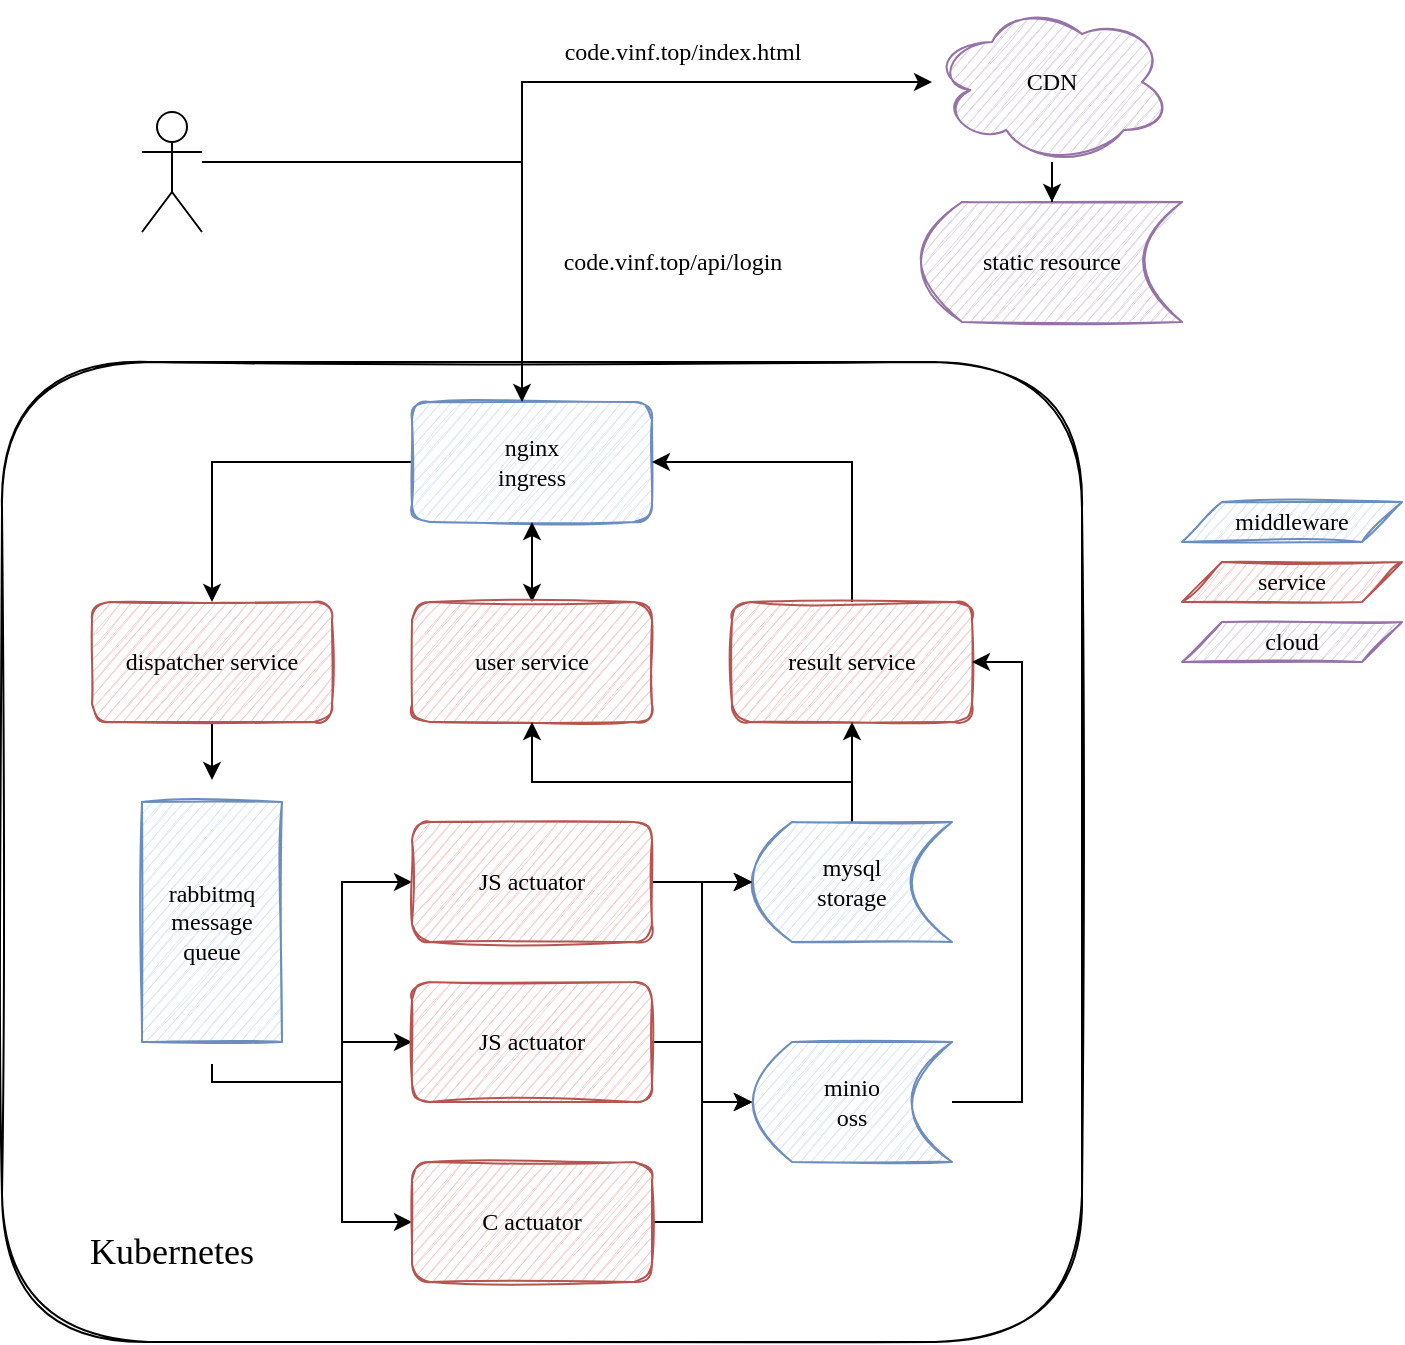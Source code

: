 <mxfile version="20.6.0" type="device"><diagram id="q7vQLg7OBalnr0BxojSl" name="Page-1"><mxGraphModel dx="1248" dy="686" grid="1" gridSize="10" guides="1" tooltips="1" connect="1" arrows="1" fold="1" page="1" pageScale="1" pageWidth="827" pageHeight="1169" math="0" shadow="0"><root><mxCell id="0"/><mxCell id="1" parent="0"/><mxCell id="LE32pPGSYlngA2Qh8-CB-3" value="" style="rounded=1;whiteSpace=wrap;html=1;shadow=0;sketch=1;fontFamily=Comic Sans MS;" vertex="1" parent="1"><mxGeometry x="120" y="220" width="540" height="490" as="geometry"/></mxCell><mxCell id="D1Xse_qxeRlqpUek2DB9-17" style="edgeStyle=orthogonalEdgeStyle;rounded=0;orthogonalLoop=1;jettySize=auto;html=1;fontFamily=Comic Sans MS;" parent="1" source="D1Xse_qxeRlqpUek2DB9-1" target="D1Xse_qxeRlqpUek2DB9-4" edge="1"><mxGeometry relative="1" as="geometry"/></mxCell><mxCell id="D1Xse_qxeRlqpUek2DB9-1" value="nginx&lt;br&gt;ingress" style="rounded=1;whiteSpace=wrap;html=1;fillColor=#dae8fc;strokeColor=#6c8ebf;fillStyle=hatch;sketch=1;fontFamily=Comic Sans MS;" parent="1" vertex="1"><mxGeometry x="325" y="240" width="120" height="60" as="geometry"/></mxCell><mxCell id="D1Xse_qxeRlqpUek2DB9-12" style="edgeStyle=orthogonalEdgeStyle;rounded=0;orthogonalLoop=1;jettySize=auto;html=1;fontFamily=Comic Sans MS;" parent="1" source="D1Xse_qxeRlqpUek2DB9-2" target="D1Xse_qxeRlqpUek2DB9-1" edge="1"><mxGeometry relative="1" as="geometry"><Array as="points"><mxPoint x="380" y="120"/></Array></mxGeometry></mxCell><mxCell id="LE32pPGSYlngA2Qh8-CB-8" style="edgeStyle=orthogonalEdgeStyle;rounded=0;orthogonalLoop=1;jettySize=auto;html=1;fontFamily=Comic Sans MS;fontSize=18;" edge="1" parent="1" source="D1Xse_qxeRlqpUek2DB9-2" target="D1Xse_qxeRlqpUek2DB9-9"><mxGeometry relative="1" as="geometry"><Array as="points"><mxPoint x="380" y="120"/><mxPoint x="380" y="80"/></Array></mxGeometry></mxCell><mxCell id="D1Xse_qxeRlqpUek2DB9-2" value="" style="shape=umlActor;verticalLabelPosition=bottom;verticalAlign=top;html=1;outlineConnect=0;fontFamily=Comic Sans MS;" parent="1" vertex="1"><mxGeometry x="190" y="95" width="30" height="60" as="geometry"/></mxCell><mxCell id="D1Xse_qxeRlqpUek2DB9-66" value="" style="edgeStyle=orthogonalEdgeStyle;rounded=0;orthogonalLoop=1;jettySize=auto;html=1;startArrow=classic;startFill=1;fontFamily=Comic Sans MS;" parent="1" source="D1Xse_qxeRlqpUek2DB9-3" target="D1Xse_qxeRlqpUek2DB9-1" edge="1"><mxGeometry relative="1" as="geometry"/></mxCell><mxCell id="D1Xse_qxeRlqpUek2DB9-3" value="user service" style="rounded=1;whiteSpace=wrap;html=1;sketch=1;fillColor=#f8cecc;strokeColor=#b85450;fontFamily=Comic Sans MS;" parent="1" vertex="1"><mxGeometry x="325" y="340" width="120" height="60" as="geometry"/></mxCell><mxCell id="D1Xse_qxeRlqpUek2DB9-40" value="" style="edgeStyle=orthogonalEdgeStyle;rounded=0;orthogonalLoop=1;jettySize=auto;html=1;fontFamily=Comic Sans MS;" parent="1" source="D1Xse_qxeRlqpUek2DB9-4" target="D1Xse_qxeRlqpUek2DB9-8" edge="1"><mxGeometry relative="1" as="geometry"/></mxCell><mxCell id="D1Xse_qxeRlqpUek2DB9-4" value="dispatcher service" style="rounded=1;whiteSpace=wrap;html=1;sketch=1;fillColor=#f8cecc;strokeColor=#b85450;fontFamily=Comic Sans MS;" parent="1" vertex="1"><mxGeometry x="165" y="340" width="120" height="60" as="geometry"/></mxCell><mxCell id="D1Xse_qxeRlqpUek2DB9-70" style="edgeStyle=orthogonalEdgeStyle;rounded=0;orthogonalLoop=1;jettySize=auto;html=1;startArrow=none;startFill=0;fontFamily=Comic Sans MS;" parent="1" source="D1Xse_qxeRlqpUek2DB9-5" target="D1Xse_qxeRlqpUek2DB9-1" edge="1"><mxGeometry relative="1" as="geometry"><Array as="points"><mxPoint x="545" y="270"/></Array></mxGeometry></mxCell><mxCell id="D1Xse_qxeRlqpUek2DB9-5" value="result service" style="rounded=1;whiteSpace=wrap;html=1;sketch=1;fillColor=#f8cecc;strokeColor=#b85450;fontFamily=Comic Sans MS;" parent="1" vertex="1"><mxGeometry x="485" y="340" width="120" height="60" as="geometry"/></mxCell><mxCell id="D1Xse_qxeRlqpUek2DB9-67" style="edgeStyle=orthogonalEdgeStyle;rounded=0;orthogonalLoop=1;jettySize=auto;html=1;startArrow=none;startFill=0;fontFamily=Comic Sans MS;" parent="1" source="D1Xse_qxeRlqpUek2DB9-6" target="D1Xse_qxeRlqpUek2DB9-3" edge="1"><mxGeometry relative="1" as="geometry"><Array as="points"><mxPoint x="545" y="430"/><mxPoint x="385" y="430"/></Array></mxGeometry></mxCell><mxCell id="D1Xse_qxeRlqpUek2DB9-69" style="edgeStyle=orthogonalEdgeStyle;rounded=0;orthogonalLoop=1;jettySize=auto;html=1;startArrow=none;startFill=0;fontFamily=Comic Sans MS;" parent="1" source="D1Xse_qxeRlqpUek2DB9-6" target="D1Xse_qxeRlqpUek2DB9-5" edge="1"><mxGeometry relative="1" as="geometry"/></mxCell><mxCell id="D1Xse_qxeRlqpUek2DB9-6" value="mysql&lt;br&gt;storage" style="shape=dataStorage;whiteSpace=wrap;html=1;fixedSize=1;fillColor=#dae8fc;strokeColor=#6c8ebf;fillStyle=hatch;sketch=1;fontFamily=Comic Sans MS;" parent="1" vertex="1"><mxGeometry x="495" y="450" width="100" height="60" as="geometry"/></mxCell><mxCell id="D1Xse_qxeRlqpUek2DB9-7" value="static resource" style="shape=dataStorage;whiteSpace=wrap;html=1;fixedSize=1;fillColor=#e1d5e7;strokeColor=#9673a6;sketch=1;fontFamily=Comic Sans MS;" parent="1" vertex="1"><mxGeometry x="580" y="140" width="130" height="60" as="geometry"/></mxCell><mxCell id="D1Xse_qxeRlqpUek2DB9-48" style="edgeStyle=orthogonalEdgeStyle;rounded=0;orthogonalLoop=1;jettySize=auto;html=1;exitX=0.5;exitY=1;exitDx=0;exitDy=0;fontFamily=Comic Sans MS;" parent="1" source="D1Xse_qxeRlqpUek2DB9-8" target="D1Xse_qxeRlqpUek2DB9-27" edge="1"><mxGeometry relative="1" as="geometry"><Array as="points"><mxPoint x="225" y="580"/><mxPoint x="290" y="580"/><mxPoint x="290" y="560"/></Array></mxGeometry></mxCell><mxCell id="D1Xse_qxeRlqpUek2DB9-49" style="edgeStyle=orthogonalEdgeStyle;rounded=0;orthogonalLoop=1;jettySize=auto;html=1;fontFamily=Comic Sans MS;" parent="1" source="D1Xse_qxeRlqpUek2DB9-8" target="D1Xse_qxeRlqpUek2DB9-32" edge="1"><mxGeometry relative="1" as="geometry"><Array as="points"><mxPoint x="225" y="580"/><mxPoint x="290" y="580"/><mxPoint x="290" y="650"/></Array></mxGeometry></mxCell><mxCell id="D1Xse_qxeRlqpUek2DB9-50" style="edgeStyle=orthogonalEdgeStyle;rounded=0;orthogonalLoop=1;jettySize=auto;html=1;fontFamily=Comic Sans MS;" parent="1" source="D1Xse_qxeRlqpUek2DB9-8" target="D1Xse_qxeRlqpUek2DB9-30" edge="1"><mxGeometry relative="1" as="geometry"><Array as="points"><mxPoint x="225" y="580"/><mxPoint x="290" y="580"/><mxPoint x="290" y="480"/></Array></mxGeometry></mxCell><mxCell id="D1Xse_qxeRlqpUek2DB9-8" value="rabbitmq&lt;br&gt;message queue" style="rounded=0;whiteSpace=wrap;html=1;fillColor=#dae8fc;strokeColor=#6c8ebf;fillStyle=hatch;strokeWidth=1;perimeterSpacing=11;sketch=1;fontFamily=Comic Sans MS;" parent="1" vertex="1"><mxGeometry x="190" y="440" width="70" height="120" as="geometry"/></mxCell><mxCell id="D1Xse_qxeRlqpUek2DB9-14" style="edgeStyle=orthogonalEdgeStyle;rounded=0;orthogonalLoop=1;jettySize=auto;html=1;fontFamily=Comic Sans MS;" parent="1" source="D1Xse_qxeRlqpUek2DB9-9" target="D1Xse_qxeRlqpUek2DB9-7" edge="1"><mxGeometry relative="1" as="geometry"/></mxCell><mxCell id="D1Xse_qxeRlqpUek2DB9-9" value="CDN" style="ellipse;shape=cloud;whiteSpace=wrap;html=1;fillColor=#e1d5e7;strokeColor=#9673a6;sketch=1;fontFamily=Comic Sans MS;" parent="1" vertex="1"><mxGeometry x="585" y="40" width="120" height="80" as="geometry"/></mxCell><mxCell id="D1Xse_qxeRlqpUek2DB9-11" value="code.vinf.top/index.html" style="text;html=1;align=center;verticalAlign=middle;resizable=0;points=[];autosize=1;strokeColor=none;fillColor=none;fontFamily=Comic Sans MS;" parent="1" vertex="1"><mxGeometry x="380" y="50" width="160" height="30" as="geometry"/></mxCell><mxCell id="D1Xse_qxeRlqpUek2DB9-15" value="code.vinf.top/api/login" style="text;html=1;align=center;verticalAlign=middle;resizable=0;points=[];autosize=1;strokeColor=none;fillColor=none;fontFamily=Comic Sans MS;" parent="1" vertex="1"><mxGeometry x="380" y="155" width="150" height="30" as="geometry"/></mxCell><mxCell id="D1Xse_qxeRlqpUek2DB9-71" style="edgeStyle=orthogonalEdgeStyle;rounded=0;orthogonalLoop=1;jettySize=auto;html=1;startArrow=none;startFill=0;fontFamily=Comic Sans MS;" parent="1" source="D1Xse_qxeRlqpUek2DB9-19" target="D1Xse_qxeRlqpUek2DB9-5" edge="1"><mxGeometry relative="1" as="geometry"><Array as="points"><mxPoint x="630" y="590"/><mxPoint x="630" y="370.0"/></Array></mxGeometry></mxCell><mxCell id="D1Xse_qxeRlqpUek2DB9-19" value="minio&lt;br&gt;oss" style="shape=dataStorage;whiteSpace=wrap;html=1;fixedSize=1;fillColor=#dae8fc;strokeColor=#6c8ebf;fillStyle=hatch;sketch=1;fontFamily=Comic Sans MS;" parent="1" vertex="1"><mxGeometry x="495" y="560" width="100" height="60" as="geometry"/></mxCell><mxCell id="D1Xse_qxeRlqpUek2DB9-55" style="edgeStyle=orthogonalEdgeStyle;rounded=0;orthogonalLoop=1;jettySize=auto;html=1;fontFamily=Comic Sans MS;" parent="1" source="D1Xse_qxeRlqpUek2DB9-27" target="D1Xse_qxeRlqpUek2DB9-6" edge="1"><mxGeometry relative="1" as="geometry"><Array as="points"><mxPoint x="470" y="560"/><mxPoint x="470" y="480"/></Array></mxGeometry></mxCell><mxCell id="D1Xse_qxeRlqpUek2DB9-59" style="edgeStyle=orthogonalEdgeStyle;rounded=0;orthogonalLoop=1;jettySize=auto;html=1;fontFamily=Comic Sans MS;" parent="1" source="D1Xse_qxeRlqpUek2DB9-27" target="D1Xse_qxeRlqpUek2DB9-19" edge="1"><mxGeometry relative="1" as="geometry"/></mxCell><mxCell id="D1Xse_qxeRlqpUek2DB9-27" value="JS actuator" style="rounded=1;whiteSpace=wrap;html=1;fillColor=#f8cecc;strokeColor=#b85450;sketch=1;fontFamily=Comic Sans MS;" parent="1" vertex="1"><mxGeometry x="325" y="530" width="120" height="60" as="geometry"/></mxCell><mxCell id="D1Xse_qxeRlqpUek2DB9-28" value="middleware" style="shape=parallelogram;perimeter=parallelogramPerimeter;whiteSpace=wrap;html=1;fixedSize=1;rounded=0;shadow=0;glass=0;sketch=1;fillStyle=hatch;strokeWidth=1;fillColor=#dae8fc;strokeColor=#6c8ebf;fontFamily=Comic Sans MS;" parent="1" vertex="1"><mxGeometry x="710" y="290" width="110" height="20" as="geometry"/></mxCell><mxCell id="D1Xse_qxeRlqpUek2DB9-53" value="" style="edgeStyle=orthogonalEdgeStyle;rounded=0;orthogonalLoop=1;jettySize=auto;html=1;fontFamily=Comic Sans MS;" parent="1" source="D1Xse_qxeRlqpUek2DB9-30" target="D1Xse_qxeRlqpUek2DB9-6" edge="1"><mxGeometry relative="1" as="geometry"/></mxCell><mxCell id="D1Xse_qxeRlqpUek2DB9-60" style="edgeStyle=orthogonalEdgeStyle;rounded=0;orthogonalLoop=1;jettySize=auto;html=1;fontFamily=Comic Sans MS;" parent="1" source="D1Xse_qxeRlqpUek2DB9-30" target="D1Xse_qxeRlqpUek2DB9-19" edge="1"><mxGeometry relative="1" as="geometry"><Array as="points"><mxPoint x="470" y="480"/><mxPoint x="470" y="590"/></Array></mxGeometry></mxCell><mxCell id="D1Xse_qxeRlqpUek2DB9-30" value="JS actuator" style="rounded=1;whiteSpace=wrap;html=1;fillColor=#f8cecc;strokeColor=#b85450;sketch=1;fontFamily=Comic Sans MS;" parent="1" vertex="1"><mxGeometry x="325" y="450" width="120" height="60" as="geometry"/></mxCell><mxCell id="D1Xse_qxeRlqpUek2DB9-56" style="edgeStyle=orthogonalEdgeStyle;rounded=0;orthogonalLoop=1;jettySize=auto;html=1;fontFamily=Comic Sans MS;" parent="1" source="D1Xse_qxeRlqpUek2DB9-32" target="D1Xse_qxeRlqpUek2DB9-6" edge="1"><mxGeometry relative="1" as="geometry"><Array as="points"><mxPoint x="470" y="650"/><mxPoint x="470" y="480"/></Array></mxGeometry></mxCell><mxCell id="D1Xse_qxeRlqpUek2DB9-58" style="edgeStyle=orthogonalEdgeStyle;rounded=0;orthogonalLoop=1;jettySize=auto;html=1;fontFamily=Comic Sans MS;" parent="1" source="D1Xse_qxeRlqpUek2DB9-32" target="D1Xse_qxeRlqpUek2DB9-19" edge="1"><mxGeometry relative="1" as="geometry"/></mxCell><mxCell id="D1Xse_qxeRlqpUek2DB9-32" value="C actuator" style="rounded=1;whiteSpace=wrap;html=1;fillColor=#f8cecc;strokeColor=#b85450;sketch=1;fontFamily=Comic Sans MS;" parent="1" vertex="1"><mxGeometry x="325" y="620" width="120" height="60" as="geometry"/></mxCell><mxCell id="D1Xse_qxeRlqpUek2DB9-52" value="service" style="shape=parallelogram;perimeter=parallelogramPerimeter;whiteSpace=wrap;html=1;fixedSize=1;rounded=0;shadow=0;glass=0;sketch=1;fillStyle=hatch;strokeWidth=1;fillColor=#f8cecc;strokeColor=#b85450;fontFamily=Comic Sans MS;" parent="1" vertex="1"><mxGeometry x="710" y="320" width="110" height="20" as="geometry"/></mxCell><mxCell id="D1Xse_qxeRlqpUek2DB9-72" value="cloud" style="shape=parallelogram;perimeter=parallelogramPerimeter;whiteSpace=wrap;html=1;fixedSize=1;rounded=0;shadow=0;glass=0;sketch=1;fillStyle=hatch;strokeWidth=1;fillColor=#e1d5e7;strokeColor=#9673a6;fontFamily=Comic Sans MS;" parent="1" vertex="1"><mxGeometry x="710" y="350" width="110" height="20" as="geometry"/></mxCell><mxCell id="LE32pPGSYlngA2Qh8-CB-7" value="&lt;font style=&quot;font-size: 18px;&quot;&gt;Kubernetes&lt;/font&gt;" style="text;html=1;strokeColor=none;fillColor=none;align=center;verticalAlign=middle;whiteSpace=wrap;rounded=0;shadow=0;sketch=1;fontFamily=Comic Sans MS;fontSize=16;" vertex="1" parent="1"><mxGeometry x="175" y="650" width="60" height="30" as="geometry"/></mxCell></root></mxGraphModel></diagram></mxfile>